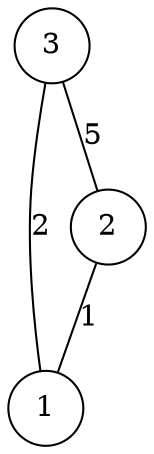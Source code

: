 graph { 
	 fontname="Helvetica,Arial,sans-serif" 
	 node [shape = circle]; 
	 3 -- 1 [label = "2"];
	 3 -- 2 [label = "5"];
	 2 -- 1 [label = "1"];
	 1;
	 2;
	 3;
}
